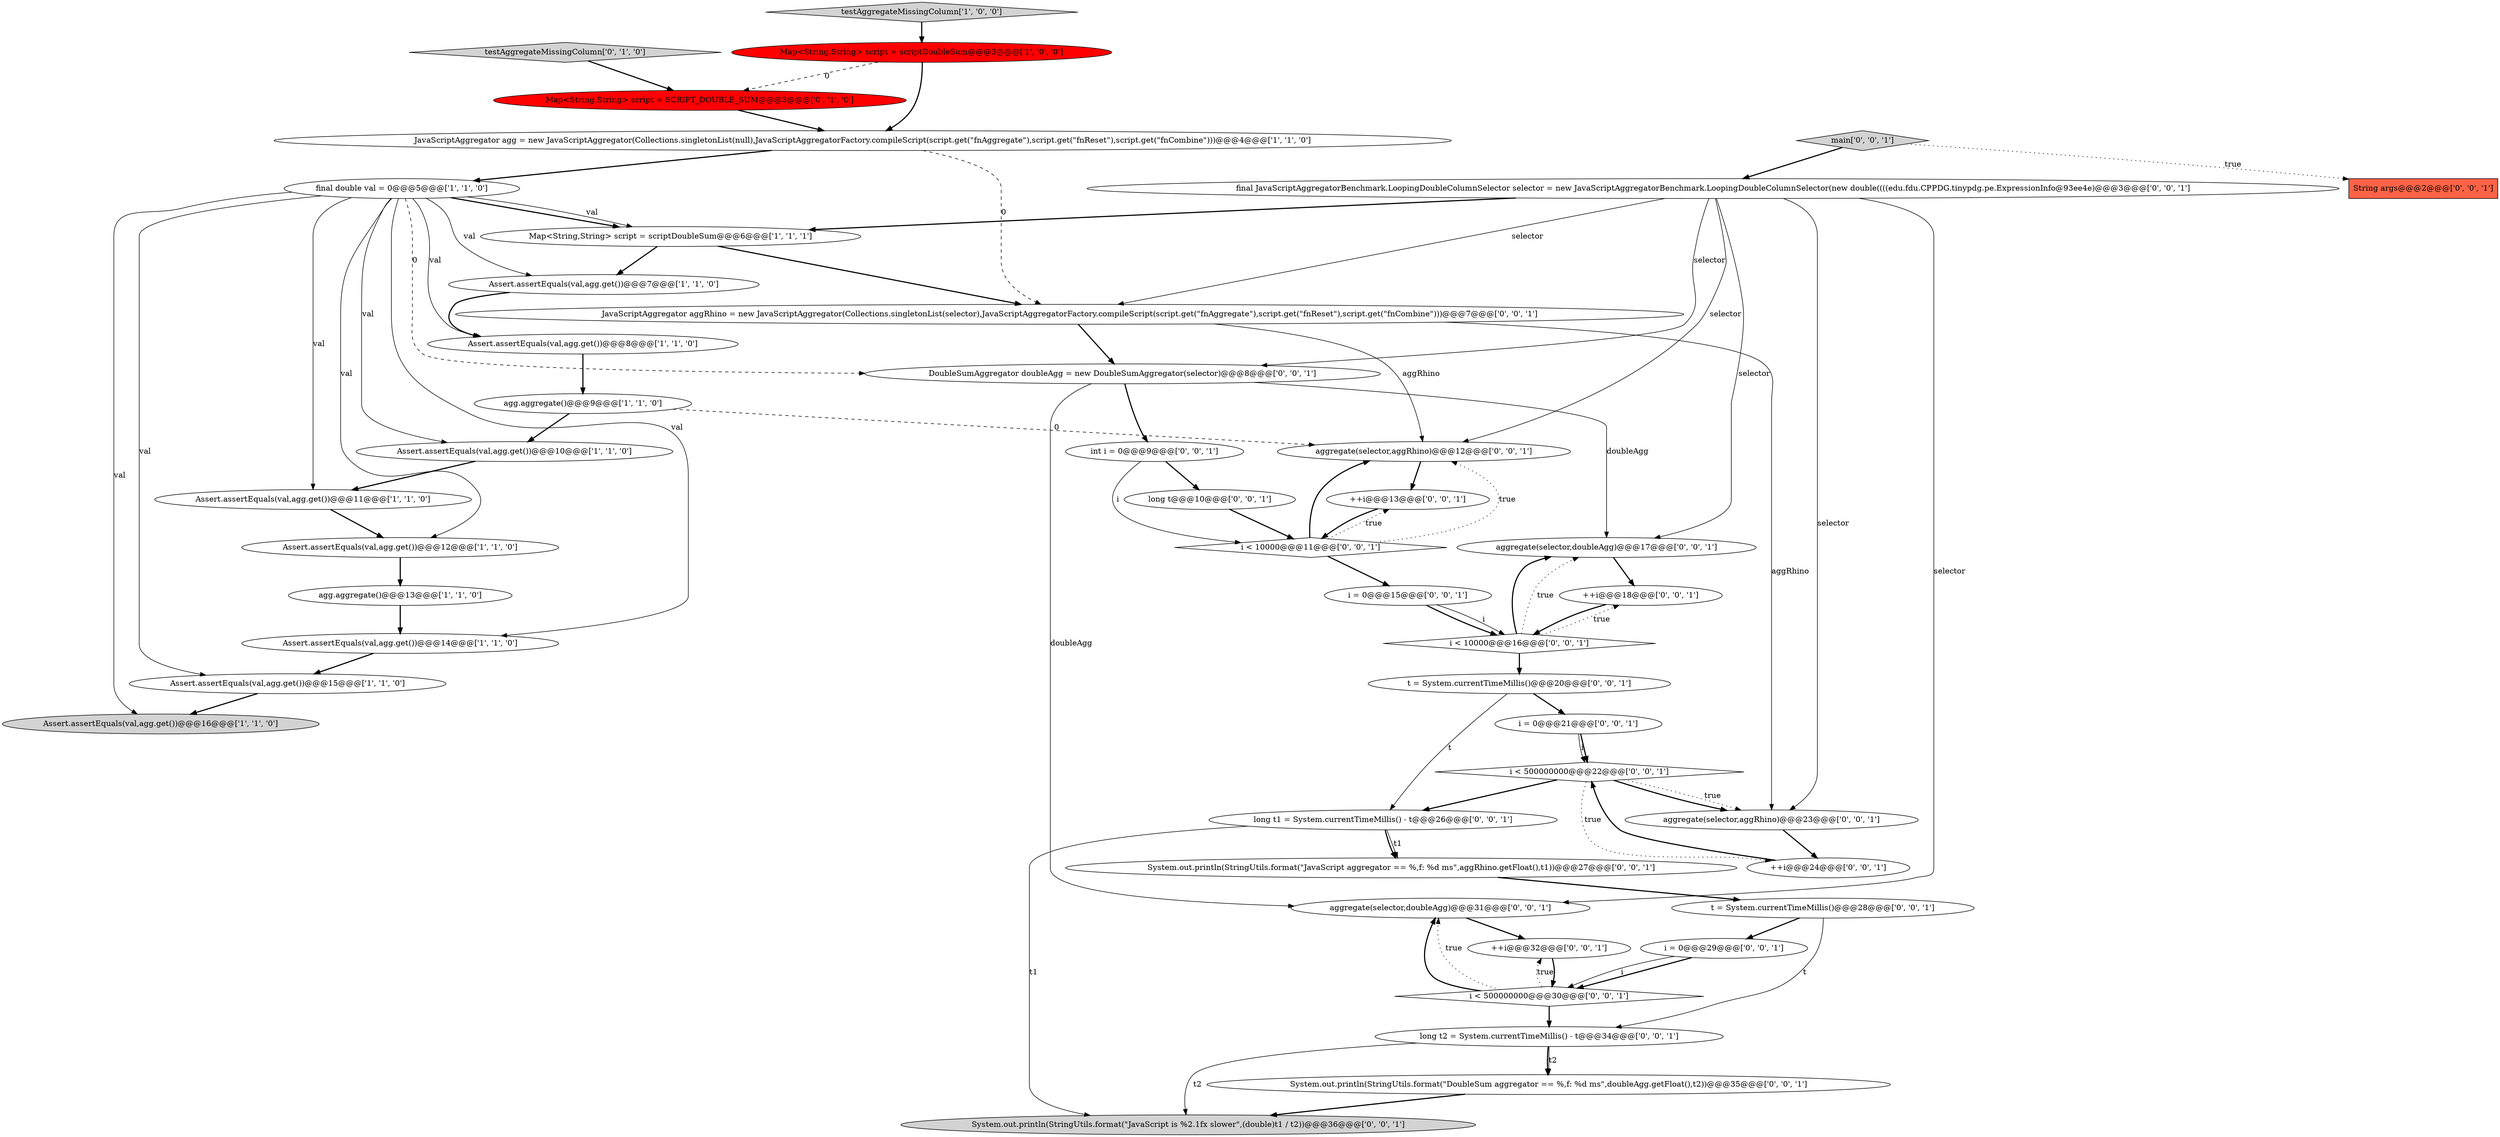 digraph {
20 [style = filled, label = "aggregate(selector,doubleAgg)@@@31@@@['0', '0', '1']", fillcolor = white, shape = ellipse image = "AAA0AAABBB3BBB"];
8 [style = filled, label = "Assert.assertEquals(val,agg.get())@@@16@@@['1', '1', '0']", fillcolor = lightgray, shape = ellipse image = "AAA0AAABBB1BBB"];
32 [style = filled, label = "i < 500000000@@@22@@@['0', '0', '1']", fillcolor = white, shape = diamond image = "AAA0AAABBB3BBB"];
19 [style = filled, label = "i = 0@@@29@@@['0', '0', '1']", fillcolor = white, shape = ellipse image = "AAA0AAABBB3BBB"];
42 [style = filled, label = "++i@@@24@@@['0', '0', '1']", fillcolor = white, shape = ellipse image = "AAA0AAABBB3BBB"];
11 [style = filled, label = "testAggregateMissingColumn['1', '0', '0']", fillcolor = lightgray, shape = diamond image = "AAA0AAABBB1BBB"];
40 [style = filled, label = "final JavaScriptAggregatorBenchmark.LoopingDoubleColumnSelector selector = new JavaScriptAggregatorBenchmark.LoopingDoubleColumnSelector(new double((((edu.fdu.CPPDG.tinypdg.pe.ExpressionInfo@93ee4e)@@@3@@@['0', '0', '1']", fillcolor = white, shape = ellipse image = "AAA0AAABBB3BBB"];
29 [style = filled, label = "i = 0@@@21@@@['0', '0', '1']", fillcolor = white, shape = ellipse image = "AAA0AAABBB3BBB"];
5 [style = filled, label = "Assert.assertEquals(val,agg.get())@@@8@@@['1', '1', '0']", fillcolor = white, shape = ellipse image = "AAA0AAABBB1BBB"];
21 [style = filled, label = "String args@@@2@@@['0', '0', '1']", fillcolor = tomato, shape = box image = "AAA0AAABBB3BBB"];
10 [style = filled, label = "Assert.assertEquals(val,agg.get())@@@15@@@['1', '1', '0']", fillcolor = white, shape = ellipse image = "AAA0AAABBB1BBB"];
26 [style = filled, label = "int i = 0@@@9@@@['0', '0', '1']", fillcolor = white, shape = ellipse image = "AAA0AAABBB3BBB"];
24 [style = filled, label = "t = System.currentTimeMillis()@@@20@@@['0', '0', '1']", fillcolor = white, shape = ellipse image = "AAA0AAABBB3BBB"];
6 [style = filled, label = "agg.aggregate()@@@9@@@['1', '1', '0']", fillcolor = white, shape = ellipse image = "AAA0AAABBB1BBB"];
30 [style = filled, label = "long t2 = System.currentTimeMillis() - t@@@34@@@['0', '0', '1']", fillcolor = white, shape = ellipse image = "AAA0AAABBB3BBB"];
35 [style = filled, label = "i < 10000@@@16@@@['0', '0', '1']", fillcolor = white, shape = diamond image = "AAA0AAABBB3BBB"];
25 [style = filled, label = "t = System.currentTimeMillis()@@@28@@@['0', '0', '1']", fillcolor = white, shape = ellipse image = "AAA0AAABBB3BBB"];
39 [style = filled, label = "i < 500000000@@@30@@@['0', '0', '1']", fillcolor = white, shape = diamond image = "AAA0AAABBB3BBB"];
36 [style = filled, label = "System.out.println(StringUtils.format(\"JavaScript is %2.1fx slower\",(double)t1 / t2))@@@36@@@['0', '0', '1']", fillcolor = lightgray, shape = ellipse image = "AAA0AAABBB3BBB"];
27 [style = filled, label = "long t1 = System.currentTimeMillis() - t@@@26@@@['0', '0', '1']", fillcolor = white, shape = ellipse image = "AAA0AAABBB3BBB"];
3 [style = filled, label = "JavaScriptAggregator agg = new JavaScriptAggregator(Collections.singletonList(null),JavaScriptAggregatorFactory.compileScript(script.get(\"fnAggregate\"),script.get(\"fnReset\"),script.get(\"fnCombine\")))@@@4@@@['1', '1', '0']", fillcolor = white, shape = ellipse image = "AAA0AAABBB1BBB"];
13 [style = filled, label = "Assert.assertEquals(val,agg.get())@@@10@@@['1', '1', '0']", fillcolor = white, shape = ellipse image = "AAA0AAABBB1BBB"];
4 [style = filled, label = "Assert.assertEquals(val,agg.get())@@@11@@@['1', '1', '0']", fillcolor = white, shape = ellipse image = "AAA0AAABBB1BBB"];
16 [style = filled, label = "testAggregateMissingColumn['0', '1', '0']", fillcolor = lightgray, shape = diamond image = "AAA0AAABBB2BBB"];
14 [style = filled, label = "Assert.assertEquals(val,agg.get())@@@14@@@['1', '1', '0']", fillcolor = white, shape = ellipse image = "AAA0AAABBB1BBB"];
34 [style = filled, label = "aggregate(selector,doubleAgg)@@@17@@@['0', '0', '1']", fillcolor = white, shape = ellipse image = "AAA0AAABBB3BBB"];
31 [style = filled, label = "System.out.println(StringUtils.format(\"JavaScript aggregator == %,f: %d ms\",aggRhino.getFloat(),t1))@@@27@@@['0', '0', '1']", fillcolor = white, shape = ellipse image = "AAA0AAABBB3BBB"];
17 [style = filled, label = "i < 10000@@@11@@@['0', '0', '1']", fillcolor = white, shape = diamond image = "AAA0AAABBB3BBB"];
2 [style = filled, label = "Map<String,String> script = scriptDoubleSum@@@3@@@['1', '0', '0']", fillcolor = red, shape = ellipse image = "AAA1AAABBB1BBB"];
15 [style = filled, label = "Map<String,String> script = SCRIPT_DOUBLE_SUM@@@3@@@['0', '1', '0']", fillcolor = red, shape = ellipse image = "AAA1AAABBB2BBB"];
44 [style = filled, label = "aggregate(selector,aggRhino)@@@12@@@['0', '0', '1']", fillcolor = white, shape = ellipse image = "AAA0AAABBB3BBB"];
12 [style = filled, label = "Map<String,String> script = scriptDoubleSum@@@6@@@['1', '1', '1']", fillcolor = white, shape = ellipse image = "AAA0AAABBB1BBB"];
37 [style = filled, label = "DoubleSumAggregator doubleAgg = new DoubleSumAggregator(selector)@@@8@@@['0', '0', '1']", fillcolor = white, shape = ellipse image = "AAA0AAABBB3BBB"];
41 [style = filled, label = "++i@@@18@@@['0', '0', '1']", fillcolor = white, shape = ellipse image = "AAA0AAABBB3BBB"];
23 [style = filled, label = "i = 0@@@15@@@['0', '0', '1']", fillcolor = white, shape = ellipse image = "AAA0AAABBB3BBB"];
7 [style = filled, label = "Assert.assertEquals(val,agg.get())@@@12@@@['1', '1', '0']", fillcolor = white, shape = ellipse image = "AAA0AAABBB1BBB"];
43 [style = filled, label = "JavaScriptAggregator aggRhino = new JavaScriptAggregator(Collections.singletonList(selector),JavaScriptAggregatorFactory.compileScript(script.get(\"fnAggregate\"),script.get(\"fnReset\"),script.get(\"fnCombine\")))@@@7@@@['0', '0', '1']", fillcolor = white, shape = ellipse image = "AAA0AAABBB3BBB"];
22 [style = filled, label = "aggregate(selector,aggRhino)@@@23@@@['0', '0', '1']", fillcolor = white, shape = ellipse image = "AAA0AAABBB3BBB"];
45 [style = filled, label = "long t@@@10@@@['0', '0', '1']", fillcolor = white, shape = ellipse image = "AAA0AAABBB3BBB"];
1 [style = filled, label = "agg.aggregate()@@@13@@@['1', '1', '0']", fillcolor = white, shape = ellipse image = "AAA0AAABBB1BBB"];
0 [style = filled, label = "final double val = 0@@@5@@@['1', '1', '0']", fillcolor = white, shape = ellipse image = "AAA0AAABBB1BBB"];
28 [style = filled, label = "++i@@@13@@@['0', '0', '1']", fillcolor = white, shape = ellipse image = "AAA0AAABBB3BBB"];
33 [style = filled, label = "main['0', '0', '1']", fillcolor = lightgray, shape = diamond image = "AAA0AAABBB3BBB"];
38 [style = filled, label = "System.out.println(StringUtils.format(\"DoubleSum aggregator == %,f: %d ms\",doubleAgg.getFloat(),t2))@@@35@@@['0', '0', '1']", fillcolor = white, shape = ellipse image = "AAA0AAABBB3BBB"];
9 [style = filled, label = "Assert.assertEquals(val,agg.get())@@@7@@@['1', '1', '0']", fillcolor = white, shape = ellipse image = "AAA0AAABBB1BBB"];
18 [style = filled, label = "++i@@@32@@@['0', '0', '1']", fillcolor = white, shape = ellipse image = "AAA0AAABBB3BBB"];
32->22 [style = bold, label=""];
40->37 [style = solid, label="selector"];
39->18 [style = dotted, label="true"];
12->9 [style = bold, label=""];
0->8 [style = solid, label="val"];
32->42 [style = dotted, label="true"];
10->8 [style = bold, label=""];
25->19 [style = bold, label=""];
9->5 [style = bold, label=""];
27->36 [style = solid, label="t1"];
26->17 [style = solid, label="i"];
17->44 [style = bold, label=""];
45->17 [style = bold, label=""];
30->36 [style = solid, label="t2"];
0->9 [style = solid, label="val"];
40->34 [style = solid, label="selector"];
7->1 [style = bold, label=""];
0->13 [style = solid, label="val"];
37->26 [style = bold, label=""];
19->39 [style = bold, label=""];
14->10 [style = bold, label=""];
27->31 [style = bold, label=""];
43->44 [style = solid, label="aggRhino"];
3->0 [style = bold, label=""];
19->39 [style = solid, label="i"];
23->35 [style = bold, label=""];
2->15 [style = dashed, label="0"];
20->18 [style = bold, label=""];
43->22 [style = solid, label="aggRhino"];
5->6 [style = bold, label=""];
29->32 [style = bold, label=""];
40->44 [style = solid, label="selector"];
0->5 [style = solid, label="val"];
42->32 [style = bold, label=""];
30->38 [style = solid, label="t2"];
0->7 [style = solid, label="val"];
35->34 [style = bold, label=""];
39->20 [style = bold, label=""];
39->20 [style = dotted, label="true"];
27->31 [style = solid, label="t1"];
22->42 [style = bold, label=""];
31->25 [style = bold, label=""];
0->12 [style = bold, label=""];
2->3 [style = bold, label=""];
0->10 [style = solid, label="val"];
32->27 [style = bold, label=""];
15->3 [style = bold, label=""];
17->23 [style = bold, label=""];
4->7 [style = bold, label=""];
35->24 [style = bold, label=""];
40->12 [style = bold, label=""];
37->20 [style = solid, label="doubleAgg"];
0->14 [style = solid, label="val"];
33->21 [style = dotted, label="true"];
18->39 [style = bold, label=""];
23->35 [style = solid, label="i"];
6->13 [style = bold, label=""];
17->28 [style = dotted, label="true"];
35->41 [style = dotted, label="true"];
28->17 [style = bold, label=""];
40->43 [style = solid, label="selector"];
12->43 [style = bold, label=""];
17->44 [style = dotted, label="true"];
32->22 [style = dotted, label="true"];
41->35 [style = bold, label=""];
16->15 [style = bold, label=""];
30->38 [style = bold, label=""];
0->37 [style = dashed, label="0"];
0->4 [style = solid, label="val"];
25->30 [style = solid, label="t"];
29->32 [style = solid, label="i"];
40->20 [style = solid, label="selector"];
38->36 [style = bold, label=""];
34->41 [style = bold, label=""];
43->37 [style = bold, label=""];
24->29 [style = bold, label=""];
37->34 [style = solid, label="doubleAgg"];
24->27 [style = solid, label="t"];
11->2 [style = bold, label=""];
39->30 [style = bold, label=""];
0->12 [style = solid, label="val"];
33->40 [style = bold, label=""];
44->28 [style = bold, label=""];
3->43 [style = dashed, label="0"];
35->34 [style = dotted, label="true"];
1->14 [style = bold, label=""];
26->45 [style = bold, label=""];
40->22 [style = solid, label="selector"];
6->44 [style = dashed, label="0"];
13->4 [style = bold, label=""];
}

